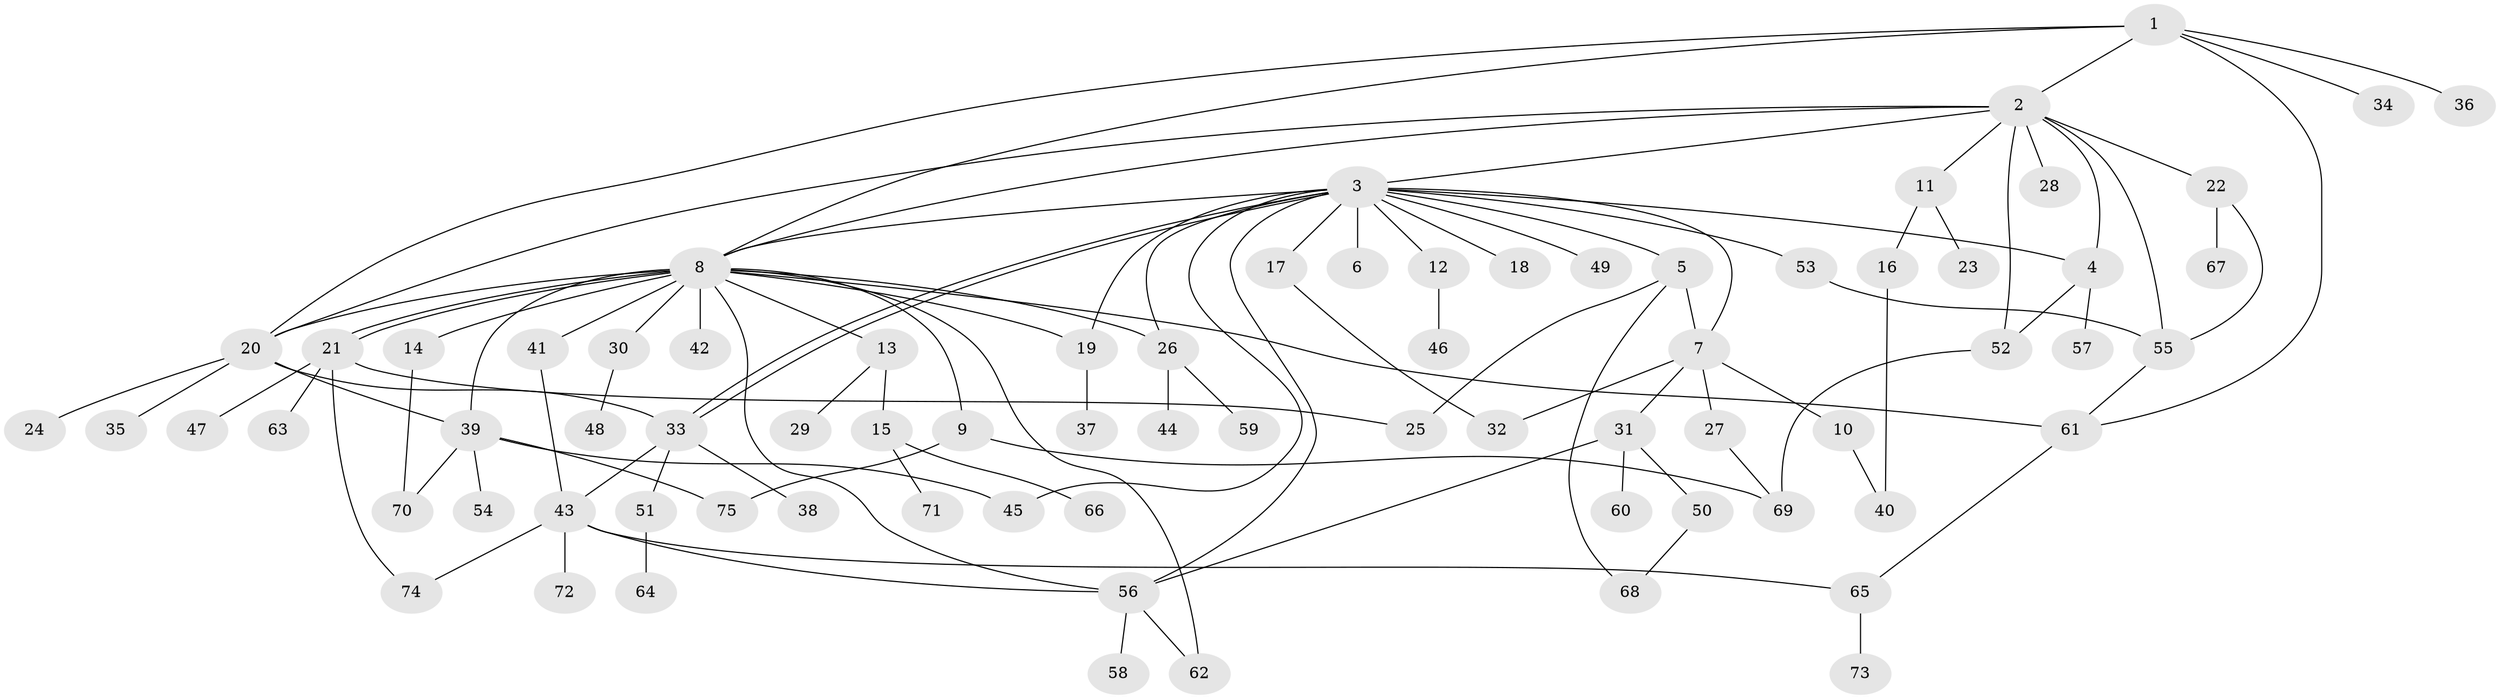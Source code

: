 // coarse degree distribution, {2: 0.30434782608695654, 5: 0.13043478260869565, 4: 0.17391304347826086, 12: 0.043478260869565216, 1: 0.13043478260869565, 3: 0.13043478260869565, 6: 0.043478260869565216, 13: 0.043478260869565216}
// Generated by graph-tools (version 1.1) at 2025/36/03/04/25 23:36:41]
// undirected, 75 vertices, 107 edges
graph export_dot {
  node [color=gray90,style=filled];
  1;
  2;
  3;
  4;
  5;
  6;
  7;
  8;
  9;
  10;
  11;
  12;
  13;
  14;
  15;
  16;
  17;
  18;
  19;
  20;
  21;
  22;
  23;
  24;
  25;
  26;
  27;
  28;
  29;
  30;
  31;
  32;
  33;
  34;
  35;
  36;
  37;
  38;
  39;
  40;
  41;
  42;
  43;
  44;
  45;
  46;
  47;
  48;
  49;
  50;
  51;
  52;
  53;
  54;
  55;
  56;
  57;
  58;
  59;
  60;
  61;
  62;
  63;
  64;
  65;
  66;
  67;
  68;
  69;
  70;
  71;
  72;
  73;
  74;
  75;
  1 -- 2;
  1 -- 8;
  1 -- 20;
  1 -- 34;
  1 -- 36;
  1 -- 61;
  2 -- 3;
  2 -- 4;
  2 -- 8;
  2 -- 11;
  2 -- 20;
  2 -- 22;
  2 -- 28;
  2 -- 52;
  2 -- 55;
  3 -- 4;
  3 -- 5;
  3 -- 6;
  3 -- 7;
  3 -- 8;
  3 -- 12;
  3 -- 17;
  3 -- 18;
  3 -- 19;
  3 -- 26;
  3 -- 33;
  3 -- 33;
  3 -- 45;
  3 -- 49;
  3 -- 53;
  3 -- 56;
  4 -- 52;
  4 -- 57;
  5 -- 7;
  5 -- 25;
  5 -- 68;
  7 -- 10;
  7 -- 27;
  7 -- 31;
  7 -- 32;
  8 -- 9;
  8 -- 13;
  8 -- 14;
  8 -- 19;
  8 -- 20;
  8 -- 21;
  8 -- 21;
  8 -- 26;
  8 -- 30;
  8 -- 39;
  8 -- 41;
  8 -- 42;
  8 -- 56;
  8 -- 61;
  8 -- 62;
  9 -- 69;
  9 -- 75;
  10 -- 40;
  11 -- 16;
  11 -- 23;
  12 -- 46;
  13 -- 15;
  13 -- 29;
  14 -- 70;
  15 -- 66;
  15 -- 71;
  16 -- 40;
  17 -- 32;
  19 -- 37;
  20 -- 24;
  20 -- 33;
  20 -- 35;
  20 -- 39;
  21 -- 25;
  21 -- 47;
  21 -- 63;
  21 -- 74;
  22 -- 55;
  22 -- 67;
  26 -- 44;
  26 -- 59;
  27 -- 69;
  30 -- 48;
  31 -- 50;
  31 -- 56;
  31 -- 60;
  33 -- 38;
  33 -- 43;
  33 -- 51;
  39 -- 45;
  39 -- 54;
  39 -- 70;
  39 -- 75;
  41 -- 43;
  43 -- 56;
  43 -- 65;
  43 -- 72;
  43 -- 74;
  50 -- 68;
  51 -- 64;
  52 -- 69;
  53 -- 55;
  55 -- 61;
  56 -- 58;
  56 -- 62;
  61 -- 65;
  65 -- 73;
}
